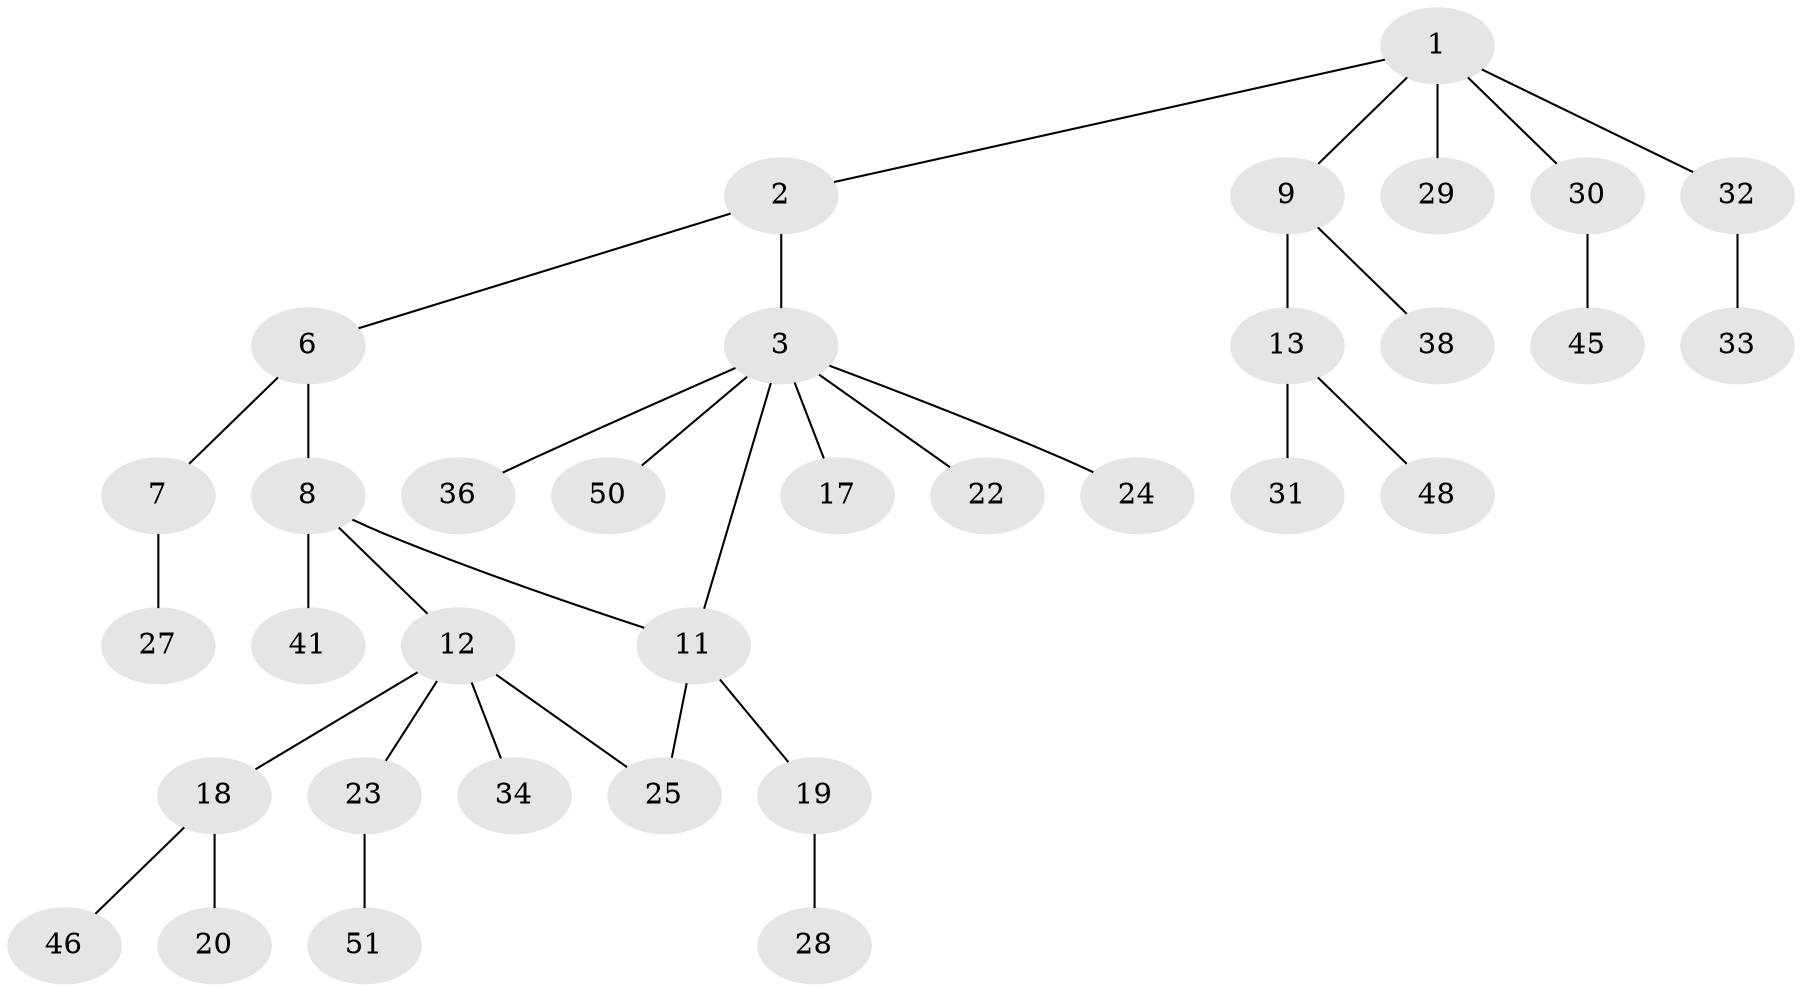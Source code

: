 // original degree distribution, {4: 0.11538461538461539, 3: 0.17307692307692307, 6: 0.019230769230769232, 2: 0.25, 1: 0.4423076923076923}
// Generated by graph-tools (version 1.1) at 2025/41/03/06/25 10:41:29]
// undirected, 34 vertices, 35 edges
graph export_dot {
graph [start="1"]
  node [color=gray90,style=filled];
  1 [super="+4"];
  2;
  3 [super="+5"];
  6 [super="+42"];
  7;
  8 [super="+15"];
  9 [super="+10"];
  11 [super="+52"];
  12 [super="+16"];
  13 [super="+14"];
  17 [super="+40"];
  18 [super="+37"];
  19 [super="+21"];
  20;
  22;
  23 [super="+44"];
  24 [super="+26"];
  25 [super="+47"];
  27 [super="+49"];
  28;
  29;
  30 [super="+43"];
  31 [super="+35"];
  32 [super="+39"];
  33;
  34;
  36;
  38;
  41;
  45;
  46;
  48;
  50;
  51;
  1 -- 2;
  1 -- 29;
  1 -- 32;
  1 -- 9;
  1 -- 30;
  2 -- 3;
  2 -- 6;
  3 -- 11;
  3 -- 17;
  3 -- 22;
  3 -- 36;
  3 -- 24;
  3 -- 50;
  6 -- 7;
  6 -- 8;
  7 -- 27;
  8 -- 12;
  8 -- 41;
  8 -- 11;
  9 -- 13;
  9 -- 38;
  11 -- 19;
  11 -- 25;
  12 -- 23;
  12 -- 25;
  12 -- 18;
  12 -- 34;
  13 -- 48;
  13 -- 31;
  18 -- 20;
  18 -- 46;
  19 -- 28;
  23 -- 51;
  30 -- 45;
  32 -- 33;
}
